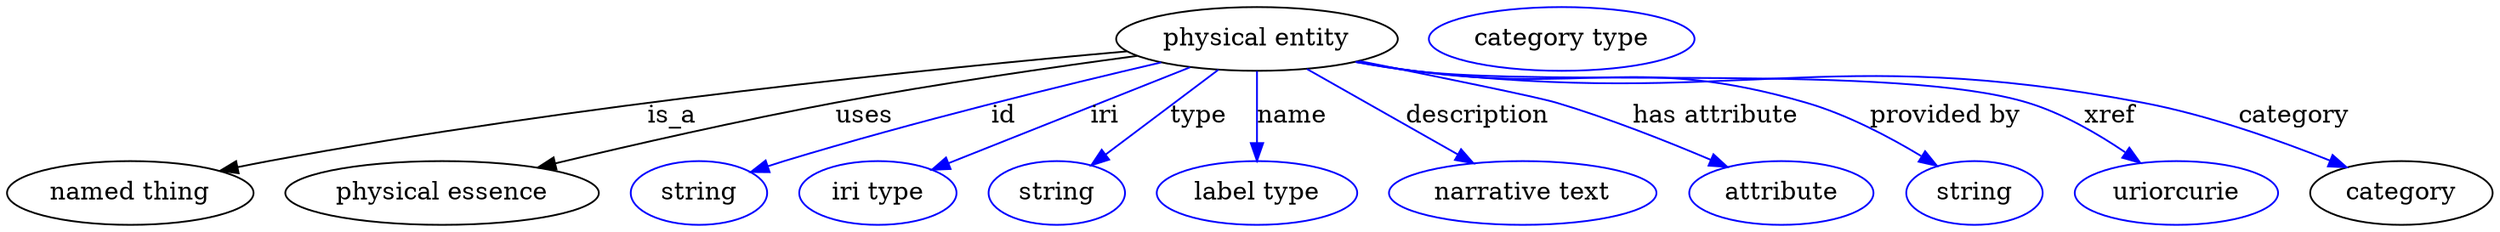 digraph {
	graph [bb="0,0,1400.9,123"];
	node [label="\N"];
	"physical entity"	[height=0.5,
		label="physical entity",
		pos="705.54,105",
		width=2.2026];
	"named thing"	[height=0.5,
		pos="69.544,18",
		width=1.9318];
	"physical entity" -> "named thing"	[label=is_a,
		lp="376.54,61.5",
		pos="e,120.45,30.416 632.82,97.67 563.3,91.362 455.61,80.916 362.54,69 267.09,56.778 243.18,53.464 148.54,36 142.71,34.924 136.65,33.739 \
130.59,32.511"];
	"physical essence"	[height=0.5,
		pos="245.54,18",
		width=2.4553];
	"physical entity" -> "physical essence"	[label=uses,
		lp="484.04,61.5",
		pos="e,299.59,32.374 638.12,95.467 590.35,89.083 524.82,79.646 467.54,69 413.92,59.033 353.57,45.274 309.34,34.713"];
	id	[color=blue,
		height=0.5,
		label=string,
		pos="390.54,18",
		width=1.0652];
	"physical entity" -> id	[color=blue,
		label=id,
		lp="562.54,61.5",
		pos="e,419.59,29.766 651.45,91.749 597.23,79.113 511.55,58.173 438.54,36 435.46,35.062 432.27,34.046 429.09,32.993",
		style=solid];
	iri	[color=blue,
		height=0.5,
		label="iri type",
		pos="491.54,18",
		width=1.2277];
	"physical entity" -> iri	[color=blue,
		label=iri,
		lp="619.54,61.5",
		pos="e,522.01,31.103 667.78,88.999 629.5,73.797 570.52,50.369 531.48,34.864",
		style=solid];
	type	[color=blue,
		height=0.5,
		label=string,
		pos="592.54,18",
		width=1.0652];
	"physical entity" -> type	[color=blue,
		label=type,
		lp="672.54,61.5",
		pos="e,612,33.636 683.76,87.611 665.66,73.996 639.79,54.542 620.23,39.825",
		style=solid];
	name	[color=blue,
		height=0.5,
		label="label type",
		pos="705.54,18",
		width=1.5707];
	"physical entity" -> name	[color=blue,
		label=name,
		lp="725.54,61.5",
		pos="e,705.54,36.175 705.54,86.799 705.54,75.163 705.54,59.548 705.54,46.237",
		style=solid];
	description	[color=blue,
		height=0.5,
		label="narrative text",
		pos="855.54,18",
		width=2.0943];
	"physical entity" -> description	[color=blue,
		label=description,
		lp="830.04,61.5",
		pos="e,827.71,34.772 733.76,88.012 757.82,74.375 792.59,54.675 818.82,39.811",
		style=solid];
	"has attribute"	[color=blue,
		height=0.5,
		label=attribute,
		pos="1000.5,18",
		width=1.4443];
	"physical entity" -> "has attribute"	[color=blue,
		label="has attribute",
		lp="964.54,61.5",
		pos="e,970.26,32.741 763.38,92.536 807.98,83.61 863.82,72.213 874.54,69 904.1,60.148 936.43,47.25 960.94,36.771",
		style=solid];
	"provided by"	[color=blue,
		height=0.5,
		label=string,
		pos="1108.5,18",
		width=1.0652];
	"physical entity" -> "provided by"	[color=blue,
		label="provided by",
		lp="1093,61.5",
		pos="e,1087.8,33.378 761.73,92.193 772.26,90.25 783.21,88.412 793.54,87 891.62,73.592 920.61,97.032 1015.5,69 1038.2,62.325 1061.5,49.741 \
1079.2,38.868",
		style=solid];
	xref	[color=blue,
		height=0.5,
		label=uriorcurie,
		pos="1222.5,18",
		width=1.5887];
	"physical entity" -> xref	[color=blue,
		label=xref,
		lp="1186,61.5",
		pos="e,1202.4,35.022 761.22,92.034 771.91,90.082 783.04,88.281 793.54,87 869.97,77.676 1065.9,91.538 1139.5,69 1159,63.031 1178.7,51.505 \
1194,41.023",
		style=solid];
	category	[height=0.5,
		pos="1349.5,18",
		width=1.4263];
	"physical entity" -> category	[color=blue,
		label=category,
		lp="1289,61.5",
		pos="e,1318.9,32.491 760.74,92.051 771.57,90.071 782.88,88.257 793.54,87 975.13,65.602 1024.9,103.16 1204.5,69 1241.1,62.05 1280.9,47.795 \
1309.6,36.277",
		style=solid];
	"named thing_category"	[color=blue,
		height=0.5,
		label="category type",
		pos="877.54,105",
		width=2.0762];
}
